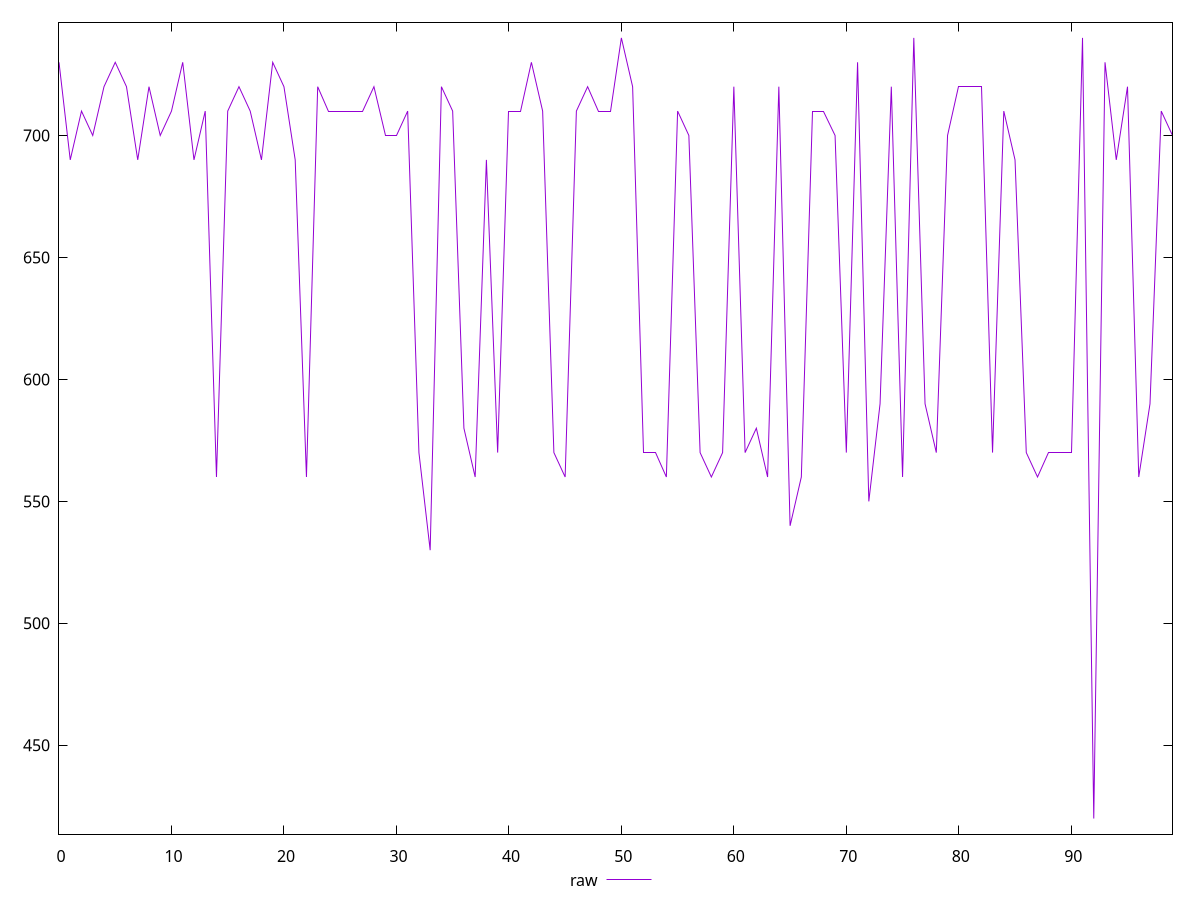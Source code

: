 reset

$raw <<EOF
0 730
1 690
2 710
3 700
4 720
5 730
6 720
7 690
8 720
9 700
10 710
11 730
12 690
13 710
14 560
15 710
16 720
17 710
18 690
19 730
20 720
21 690
22 560
23 720
24 710
25 710
26 710
27 710
28 720
29 700
30 700
31 710
32 570
33 530
34 720
35 710
36 580
37 560
38 690
39 570
40 710
41 710
42 730
43 710
44 570
45 560
46 710
47 720
48 710
49 710
50 740
51 720
52 570
53 570
54 560
55 710
56 700
57 570
58 560
59 570
60 720
61 570
62 580
63 560
64 720
65 540
66 560
67 710
68 710
69 700
70 570
71 730
72 550
73 590
74 720
75 560
76 740
77 590
78 570
79 700
80 720
81 720
82 720
83 570
84 710
85 690
86 570
87 560
88 570
89 570
90 570
91 740
92 420
93 730
94 690
95 720
96 560
97 590
98 710
99 700
EOF

set key outside below
set xrange [0:99]
set yrange [413.6:746.4]
set trange [413.6:746.4]
set terminal svg size 640, 500 enhanced background rgb 'white'
set output "reports/report_00030_2021-02-24T20-42-31.540Z/uses-http2/samples/music/raw/values.svg"

plot $raw title "raw" with line

reset
